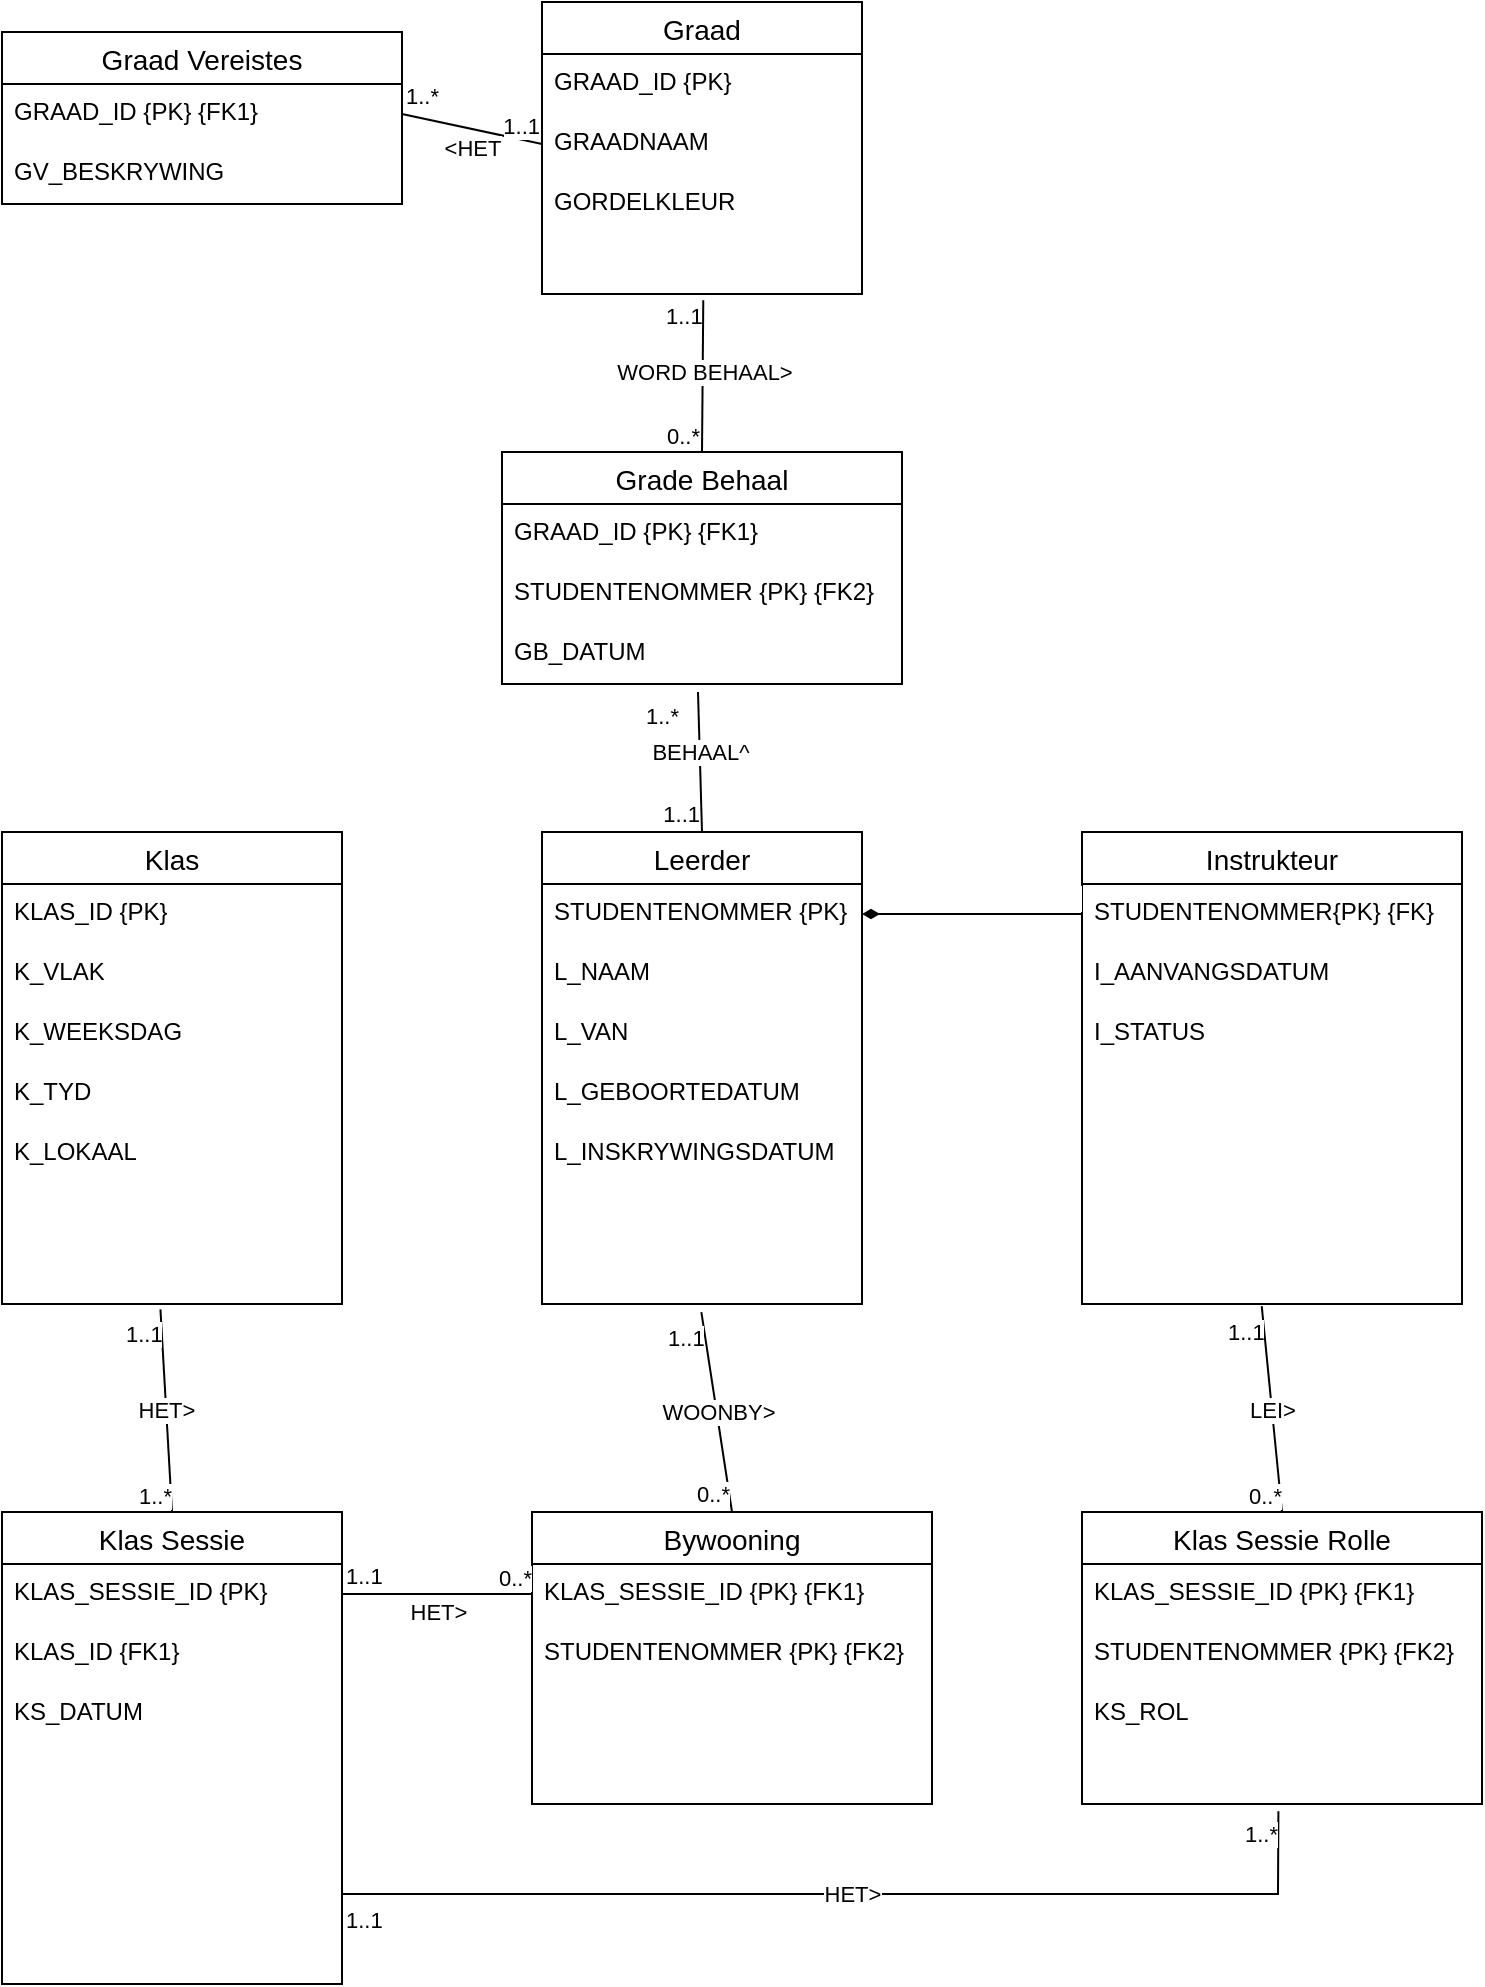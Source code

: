 <mxfile version="26.1.0">
  <diagram id="eTHhw_rwXi1ruqOBp0fA" name="Page-1">
    <mxGraphModel dx="1213" dy="728" grid="1" gridSize="10" guides="1" tooltips="1" connect="1" arrows="1" fold="1" page="1" pageScale="1" pageWidth="827" pageHeight="1169" math="0" shadow="0">
      <root>
        <mxCell id="0" />
        <mxCell id="1" parent="0" />
        <mxCell id="BNNWlEJzyZKbWkGsAZWz-5" value="Klas" style="swimlane;fontStyle=0;childLayout=stackLayout;horizontal=1;startSize=26;horizontalStack=0;resizeParent=1;resizeParentMax=0;resizeLast=0;collapsible=1;marginBottom=0;align=center;fontSize=14;" parent="1" vertex="1">
          <mxGeometry x="10" y="520" width="170" height="236" as="geometry" />
        </mxCell>
        <mxCell id="BNNWlEJzyZKbWkGsAZWz-6" value="KLAS_ID {PK}" style="text;strokeColor=none;fillColor=none;spacingLeft=4;spacingRight=4;overflow=hidden;rotatable=0;points=[[0,0.5],[1,0.5]];portConstraint=eastwest;fontSize=12;whiteSpace=wrap;html=1;" parent="BNNWlEJzyZKbWkGsAZWz-5" vertex="1">
          <mxGeometry y="26" width="170" height="30" as="geometry" />
        </mxCell>
        <mxCell id="BNNWlEJzyZKbWkGsAZWz-7" value="K_VLAK" style="text;strokeColor=none;fillColor=none;spacingLeft=4;spacingRight=4;overflow=hidden;rotatable=0;points=[[0,0.5],[1,0.5]];portConstraint=eastwest;fontSize=12;whiteSpace=wrap;html=1;" parent="BNNWlEJzyZKbWkGsAZWz-5" vertex="1">
          <mxGeometry y="56" width="170" height="30" as="geometry" />
        </mxCell>
        <mxCell id="BNNWlEJzyZKbWkGsAZWz-8" value="K_WEEKSDAG" style="text;strokeColor=none;fillColor=none;spacingLeft=4;spacingRight=4;overflow=hidden;rotatable=0;points=[[0,0.5],[1,0.5]];portConstraint=eastwest;fontSize=12;whiteSpace=wrap;html=1;" parent="BNNWlEJzyZKbWkGsAZWz-5" vertex="1">
          <mxGeometry y="86" width="170" height="30" as="geometry" />
        </mxCell>
        <mxCell id="BNNWlEJzyZKbWkGsAZWz-9" value="K_TYD" style="text;strokeColor=none;fillColor=none;spacingLeft=4;spacingRight=4;overflow=hidden;rotatable=0;points=[[0,0.5],[1,0.5]];portConstraint=eastwest;fontSize=12;whiteSpace=wrap;html=1;" parent="BNNWlEJzyZKbWkGsAZWz-5" vertex="1">
          <mxGeometry y="116" width="170" height="30" as="geometry" />
        </mxCell>
        <mxCell id="BNNWlEJzyZKbWkGsAZWz-10" value="K_LOKAAL" style="text;strokeColor=none;fillColor=none;spacingLeft=4;spacingRight=4;overflow=hidden;rotatable=0;points=[[0,0.5],[1,0.5]];portConstraint=eastwest;fontSize=12;whiteSpace=wrap;html=1;" parent="BNNWlEJzyZKbWkGsAZWz-5" vertex="1">
          <mxGeometry y="146" width="170" height="30" as="geometry" />
        </mxCell>
        <mxCell id="BNNWlEJzyZKbWkGsAZWz-11" value="&amp;nbsp;" style="text;strokeColor=none;fillColor=none;spacingLeft=4;spacingRight=4;overflow=hidden;rotatable=0;points=[[0,0.5],[1,0.5]];portConstraint=eastwest;fontSize=12;whiteSpace=wrap;html=1;" parent="BNNWlEJzyZKbWkGsAZWz-5" vertex="1">
          <mxGeometry y="176" width="170" height="30" as="geometry" />
        </mxCell>
        <mxCell id="BNNWlEJzyZKbWkGsAZWz-12" style="text;strokeColor=none;fillColor=none;spacingLeft=4;spacingRight=4;overflow=hidden;rotatable=0;points=[[0,0.5],[1,0.5]];portConstraint=eastwest;fontSize=12;whiteSpace=wrap;html=1;" parent="BNNWlEJzyZKbWkGsAZWz-5" vertex="1">
          <mxGeometry y="206" width="170" height="30" as="geometry" />
        </mxCell>
        <mxCell id="BNNWlEJzyZKbWkGsAZWz-14" value="Instrukteur" style="swimlane;fontStyle=0;childLayout=stackLayout;horizontal=1;startSize=26;horizontalStack=0;resizeParent=1;resizeParentMax=0;resizeLast=0;collapsible=1;marginBottom=0;align=center;fontSize=14;" parent="1" vertex="1">
          <mxGeometry x="550" y="520" width="190" height="236" as="geometry" />
        </mxCell>
        <mxCell id="BNNWlEJzyZKbWkGsAZWz-15" value="STUDENTENOMMER{PK} {FK}" style="text;strokeColor=none;fillColor=none;spacingLeft=4;spacingRight=4;overflow=hidden;rotatable=0;points=[[0,0.5],[1,0.5]];portConstraint=eastwest;fontSize=12;whiteSpace=wrap;html=1;" parent="BNNWlEJzyZKbWkGsAZWz-14" vertex="1">
          <mxGeometry y="26" width="190" height="30" as="geometry" />
        </mxCell>
        <mxCell id="BNNWlEJzyZKbWkGsAZWz-16" value="I_AANVANGSDATUM" style="text;strokeColor=none;fillColor=none;spacingLeft=4;spacingRight=4;overflow=hidden;rotatable=0;points=[[0,0.5],[1,0.5]];portConstraint=eastwest;fontSize=12;whiteSpace=wrap;html=1;" parent="BNNWlEJzyZKbWkGsAZWz-14" vertex="1">
          <mxGeometry y="56" width="190" height="30" as="geometry" />
        </mxCell>
        <mxCell id="BNNWlEJzyZKbWkGsAZWz-17" value="I_STATUS" style="text;strokeColor=none;fillColor=none;spacingLeft=4;spacingRight=4;overflow=hidden;rotatable=0;points=[[0,0.5],[1,0.5]];portConstraint=eastwest;fontSize=12;whiteSpace=wrap;html=1;" parent="BNNWlEJzyZKbWkGsAZWz-14" vertex="1">
          <mxGeometry y="86" width="190" height="30" as="geometry" />
        </mxCell>
        <mxCell id="BNNWlEJzyZKbWkGsAZWz-18" value="&amp;nbsp;" style="text;strokeColor=none;fillColor=none;spacingLeft=4;spacingRight=4;overflow=hidden;rotatable=0;points=[[0,0.5],[1,0.5]];portConstraint=eastwest;fontSize=12;whiteSpace=wrap;html=1;" parent="BNNWlEJzyZKbWkGsAZWz-14" vertex="1">
          <mxGeometry y="116" width="190" height="30" as="geometry" />
        </mxCell>
        <mxCell id="BNNWlEJzyZKbWkGsAZWz-19" value="&amp;nbsp;" style="text;strokeColor=none;fillColor=none;spacingLeft=4;spacingRight=4;overflow=hidden;rotatable=0;points=[[0,0.5],[1,0.5]];portConstraint=eastwest;fontSize=12;whiteSpace=wrap;html=1;" parent="BNNWlEJzyZKbWkGsAZWz-14" vertex="1">
          <mxGeometry y="146" width="190" height="30" as="geometry" />
        </mxCell>
        <mxCell id="BNNWlEJzyZKbWkGsAZWz-20" value="&amp;nbsp;" style="text;strokeColor=none;fillColor=none;spacingLeft=4;spacingRight=4;overflow=hidden;rotatable=0;points=[[0,0.5],[1,0.5]];portConstraint=eastwest;fontSize=12;whiteSpace=wrap;html=1;" parent="BNNWlEJzyZKbWkGsAZWz-14" vertex="1">
          <mxGeometry y="176" width="190" height="30" as="geometry" />
        </mxCell>
        <mxCell id="BNNWlEJzyZKbWkGsAZWz-21" style="text;strokeColor=none;fillColor=none;spacingLeft=4;spacingRight=4;overflow=hidden;rotatable=0;points=[[0,0.5],[1,0.5]];portConstraint=eastwest;fontSize=12;whiteSpace=wrap;html=1;" parent="BNNWlEJzyZKbWkGsAZWz-14" vertex="1">
          <mxGeometry y="206" width="190" height="30" as="geometry" />
        </mxCell>
        <mxCell id="BNNWlEJzyZKbWkGsAZWz-22" value="Leerder" style="swimlane;fontStyle=0;childLayout=stackLayout;horizontal=1;startSize=26;horizontalStack=0;resizeParent=1;resizeParentMax=0;resizeLast=0;collapsible=1;marginBottom=0;align=center;fontSize=14;" parent="1" vertex="1">
          <mxGeometry x="280" y="520" width="160" height="236" as="geometry" />
        </mxCell>
        <mxCell id="BNNWlEJzyZKbWkGsAZWz-23" value="STUDENTENOMMER {PK}" style="text;strokeColor=none;fillColor=none;spacingLeft=4;spacingRight=4;overflow=hidden;rotatable=0;points=[[0,0.5],[1,0.5]];portConstraint=eastwest;fontSize=12;whiteSpace=wrap;html=1;" parent="BNNWlEJzyZKbWkGsAZWz-22" vertex="1">
          <mxGeometry y="26" width="160" height="30" as="geometry" />
        </mxCell>
        <mxCell id="BNNWlEJzyZKbWkGsAZWz-24" value="L_NAAM" style="text;strokeColor=none;fillColor=none;spacingLeft=4;spacingRight=4;overflow=hidden;rotatable=0;points=[[0,0.5],[1,0.5]];portConstraint=eastwest;fontSize=12;whiteSpace=wrap;html=1;" parent="BNNWlEJzyZKbWkGsAZWz-22" vertex="1">
          <mxGeometry y="56" width="160" height="30" as="geometry" />
        </mxCell>
        <mxCell id="BNNWlEJzyZKbWkGsAZWz-25" value="L_VAN" style="text;strokeColor=none;fillColor=none;spacingLeft=4;spacingRight=4;overflow=hidden;rotatable=0;points=[[0,0.5],[1,0.5]];portConstraint=eastwest;fontSize=12;whiteSpace=wrap;html=1;" parent="BNNWlEJzyZKbWkGsAZWz-22" vertex="1">
          <mxGeometry y="86" width="160" height="30" as="geometry" />
        </mxCell>
        <mxCell id="BNNWlEJzyZKbWkGsAZWz-26" value="L_GEBOORTEDATUM" style="text;strokeColor=none;fillColor=none;spacingLeft=4;spacingRight=4;overflow=hidden;rotatable=0;points=[[0,0.5],[1,0.5]];portConstraint=eastwest;fontSize=12;whiteSpace=wrap;html=1;" parent="BNNWlEJzyZKbWkGsAZWz-22" vertex="1">
          <mxGeometry y="116" width="160" height="30" as="geometry" />
        </mxCell>
        <mxCell id="BNNWlEJzyZKbWkGsAZWz-27" value="L_INSKRYWINGSDATUM" style="text;strokeColor=none;fillColor=none;spacingLeft=4;spacingRight=4;overflow=hidden;rotatable=0;points=[[0,0.5],[1,0.5]];portConstraint=eastwest;fontSize=12;whiteSpace=wrap;html=1;" parent="BNNWlEJzyZKbWkGsAZWz-22" vertex="1">
          <mxGeometry y="146" width="160" height="30" as="geometry" />
        </mxCell>
        <mxCell id="BNNWlEJzyZKbWkGsAZWz-28" value="&amp;nbsp;" style="text;strokeColor=none;fillColor=none;spacingLeft=4;spacingRight=4;overflow=hidden;rotatable=0;points=[[0,0.5],[1,0.5]];portConstraint=eastwest;fontSize=12;whiteSpace=wrap;html=1;" parent="BNNWlEJzyZKbWkGsAZWz-22" vertex="1">
          <mxGeometry y="176" width="160" height="30" as="geometry" />
        </mxCell>
        <mxCell id="BNNWlEJzyZKbWkGsAZWz-29" style="text;strokeColor=none;fillColor=none;spacingLeft=4;spacingRight=4;overflow=hidden;rotatable=0;points=[[0,0.5],[1,0.5]];portConstraint=eastwest;fontSize=12;whiteSpace=wrap;html=1;" parent="BNNWlEJzyZKbWkGsAZWz-22" vertex="1">
          <mxGeometry y="206" width="160" height="30" as="geometry" />
        </mxCell>
        <mxCell id="BNNWlEJzyZKbWkGsAZWz-31" value="" style="endArrow=none;html=1;rounded=0;startFill=0;exitX=0.466;exitY=1.089;exitDx=0;exitDy=0;exitPerimeter=0;entryX=0.5;entryY=0;entryDx=0;entryDy=0;" parent="1" source="BNNWlEJzyZKbWkGsAZWz-12" target="BNNWlEJzyZKbWkGsAZWz-39" edge="1">
          <mxGeometry relative="1" as="geometry">
            <mxPoint x="240" y="810" as="sourcePoint" />
            <mxPoint x="400" y="810" as="targetPoint" />
          </mxGeometry>
        </mxCell>
        <mxCell id="BNNWlEJzyZKbWkGsAZWz-32" value="HET&amp;gt;" style="edgeLabel;resizable=0;html=1;;align=center;verticalAlign=middle;" parent="BNNWlEJzyZKbWkGsAZWz-31" connectable="0" vertex="1">
          <mxGeometry relative="1" as="geometry" />
        </mxCell>
        <mxCell id="BNNWlEJzyZKbWkGsAZWz-33" value="1..1" style="edgeLabel;resizable=0;html=1;;align=left;verticalAlign=bottom;" parent="BNNWlEJzyZKbWkGsAZWz-31" connectable="0" vertex="1">
          <mxGeometry x="-1" relative="1" as="geometry">
            <mxPoint x="-19" y="21" as="offset" />
          </mxGeometry>
        </mxCell>
        <mxCell id="BNNWlEJzyZKbWkGsAZWz-34" value="1..*" style="edgeLabel;resizable=0;html=1;;align=right;verticalAlign=bottom;" parent="BNNWlEJzyZKbWkGsAZWz-31" connectable="0" vertex="1">
          <mxGeometry x="1" relative="1" as="geometry" />
        </mxCell>
        <mxCell id="BNNWlEJzyZKbWkGsAZWz-35" value="" style="endArrow=none;html=1;rounded=0;startFill=1;exitX=1;exitY=0.5;exitDx=0;exitDy=0;entryX=0;entryY=0.5;entryDx=0;entryDy=0;startArrow=diamondThin;" parent="1" source="BNNWlEJzyZKbWkGsAZWz-23" target="BNNWlEJzyZKbWkGsAZWz-15" edge="1">
          <mxGeometry relative="1" as="geometry">
            <mxPoint x="250" y="820" as="sourcePoint" />
            <mxPoint x="410" y="820" as="targetPoint" />
          </mxGeometry>
        </mxCell>
        <mxCell id="BNNWlEJzyZKbWkGsAZWz-38" value="&amp;nbsp;" style="edgeLabel;resizable=0;html=1;;align=right;verticalAlign=bottom;" parent="BNNWlEJzyZKbWkGsAZWz-35" connectable="0" vertex="1">
          <mxGeometry x="1" relative="1" as="geometry" />
        </mxCell>
        <mxCell id="BNNWlEJzyZKbWkGsAZWz-39" value="Klas Sessie" style="swimlane;fontStyle=0;childLayout=stackLayout;horizontal=1;startSize=26;horizontalStack=0;resizeParent=1;resizeParentMax=0;resizeLast=0;collapsible=1;marginBottom=0;align=center;fontSize=14;" parent="1" vertex="1">
          <mxGeometry x="10" y="860" width="170" height="236" as="geometry" />
        </mxCell>
        <mxCell id="BNNWlEJzyZKbWkGsAZWz-40" value="KLAS_SESSIE_ID {PK}&amp;nbsp;" style="text;strokeColor=none;fillColor=none;spacingLeft=4;spacingRight=4;overflow=hidden;rotatable=0;points=[[0,0.5],[1,0.5]];portConstraint=eastwest;fontSize=12;whiteSpace=wrap;html=1;" parent="BNNWlEJzyZKbWkGsAZWz-39" vertex="1">
          <mxGeometry y="26" width="170" height="30" as="geometry" />
        </mxCell>
        <mxCell id="BNNWlEJzyZKbWkGsAZWz-42" value="KLAS_ID {FK1}" style="text;strokeColor=none;fillColor=none;spacingLeft=4;spacingRight=4;overflow=hidden;rotatable=0;points=[[0,0.5],[1,0.5]];portConstraint=eastwest;fontSize=12;whiteSpace=wrap;html=1;" parent="BNNWlEJzyZKbWkGsAZWz-39" vertex="1">
          <mxGeometry y="56" width="170" height="30" as="geometry" />
        </mxCell>
        <mxCell id="BNNWlEJzyZKbWkGsAZWz-41" value="KS_DATUM" style="text;strokeColor=none;fillColor=none;spacingLeft=4;spacingRight=4;overflow=hidden;rotatable=0;points=[[0,0.5],[1,0.5]];portConstraint=eastwest;fontSize=12;whiteSpace=wrap;html=1;" parent="BNNWlEJzyZKbWkGsAZWz-39" vertex="1">
          <mxGeometry y="86" width="170" height="30" as="geometry" />
        </mxCell>
        <mxCell id="BNNWlEJzyZKbWkGsAZWz-43" value="&amp;nbsp;" style="text;strokeColor=none;fillColor=none;spacingLeft=4;spacingRight=4;overflow=hidden;rotatable=0;points=[[0,0.5],[1,0.5]];portConstraint=eastwest;fontSize=12;whiteSpace=wrap;html=1;" parent="BNNWlEJzyZKbWkGsAZWz-39" vertex="1">
          <mxGeometry y="116" width="170" height="30" as="geometry" />
        </mxCell>
        <mxCell id="BNNWlEJzyZKbWkGsAZWz-44" value="&amp;nbsp;" style="text;strokeColor=none;fillColor=none;spacingLeft=4;spacingRight=4;overflow=hidden;rotatable=0;points=[[0,0.5],[1,0.5]];portConstraint=eastwest;fontSize=12;whiteSpace=wrap;html=1;" parent="BNNWlEJzyZKbWkGsAZWz-39" vertex="1">
          <mxGeometry y="146" width="170" height="30" as="geometry" />
        </mxCell>
        <mxCell id="BNNWlEJzyZKbWkGsAZWz-45" value="&amp;nbsp;" style="text;strokeColor=none;fillColor=none;spacingLeft=4;spacingRight=4;overflow=hidden;rotatable=0;points=[[0,0.5],[1,0.5]];portConstraint=eastwest;fontSize=12;whiteSpace=wrap;html=1;" parent="BNNWlEJzyZKbWkGsAZWz-39" vertex="1">
          <mxGeometry y="176" width="170" height="30" as="geometry" />
        </mxCell>
        <mxCell id="BNNWlEJzyZKbWkGsAZWz-46" style="text;strokeColor=none;fillColor=none;spacingLeft=4;spacingRight=4;overflow=hidden;rotatable=0;points=[[0,0.5],[1,0.5]];portConstraint=eastwest;fontSize=12;whiteSpace=wrap;html=1;" parent="BNNWlEJzyZKbWkGsAZWz-39" vertex="1">
          <mxGeometry y="206" width="170" height="30" as="geometry" />
        </mxCell>
        <mxCell id="BNNWlEJzyZKbWkGsAZWz-47" value="Bywooning" style="swimlane;fontStyle=0;childLayout=stackLayout;horizontal=1;startSize=26;horizontalStack=0;resizeParent=1;resizeParentMax=0;resizeLast=0;collapsible=1;marginBottom=0;align=center;fontSize=14;" parent="1" vertex="1">
          <mxGeometry x="275" y="860" width="200" height="146" as="geometry" />
        </mxCell>
        <mxCell id="BNNWlEJzyZKbWkGsAZWz-48" value="KLAS_SESSIE_ID {PK} {FK1}" style="text;strokeColor=none;fillColor=none;spacingLeft=4;spacingRight=4;overflow=hidden;rotatable=0;points=[[0,0.5],[1,0.5]];portConstraint=eastwest;fontSize=12;whiteSpace=wrap;html=1;" parent="BNNWlEJzyZKbWkGsAZWz-47" vertex="1">
          <mxGeometry y="26" width="200" height="30" as="geometry" />
        </mxCell>
        <mxCell id="BNNWlEJzyZKbWkGsAZWz-49" value="STUDENTENOMMER {PK} {FK2}" style="text;strokeColor=none;fillColor=none;spacingLeft=4;spacingRight=4;overflow=hidden;rotatable=0;points=[[0,0.5],[1,0.5]];portConstraint=eastwest;fontSize=12;whiteSpace=wrap;html=1;" parent="BNNWlEJzyZKbWkGsAZWz-47" vertex="1">
          <mxGeometry y="56" width="200" height="30" as="geometry" />
        </mxCell>
        <mxCell id="BNNWlEJzyZKbWkGsAZWz-50" value="&amp;nbsp;" style="text;strokeColor=none;fillColor=none;spacingLeft=4;spacingRight=4;overflow=hidden;rotatable=0;points=[[0,0.5],[1,0.5]];portConstraint=eastwest;fontSize=12;whiteSpace=wrap;html=1;" parent="BNNWlEJzyZKbWkGsAZWz-47" vertex="1">
          <mxGeometry y="86" width="200" height="30" as="geometry" />
        </mxCell>
        <mxCell id="BNNWlEJzyZKbWkGsAZWz-51" value="&amp;nbsp;" style="text;strokeColor=none;fillColor=none;spacingLeft=4;spacingRight=4;overflow=hidden;rotatable=0;points=[[0,0.5],[1,0.5]];portConstraint=eastwest;fontSize=12;whiteSpace=wrap;html=1;" parent="BNNWlEJzyZKbWkGsAZWz-47" vertex="1">
          <mxGeometry y="116" width="200" height="30" as="geometry" />
        </mxCell>
        <mxCell id="BNNWlEJzyZKbWkGsAZWz-55" value="" style="endArrow=none;html=1;rounded=0;startFill=0;exitX=0.498;exitY=1.136;exitDx=0;exitDy=0;exitPerimeter=0;entryX=0.5;entryY=0;entryDx=0;entryDy=0;" parent="1" source="BNNWlEJzyZKbWkGsAZWz-29" target="BNNWlEJzyZKbWkGsAZWz-47" edge="1">
          <mxGeometry relative="1" as="geometry">
            <mxPoint x="99" y="769" as="sourcePoint" />
            <mxPoint x="105" y="870" as="targetPoint" />
          </mxGeometry>
        </mxCell>
        <mxCell id="BNNWlEJzyZKbWkGsAZWz-56" value="WOONBY&amp;gt;" style="edgeLabel;resizable=0;html=1;;align=center;verticalAlign=middle;" parent="BNNWlEJzyZKbWkGsAZWz-55" connectable="0" vertex="1">
          <mxGeometry relative="1" as="geometry" />
        </mxCell>
        <mxCell id="BNNWlEJzyZKbWkGsAZWz-57" value="1..1" style="edgeLabel;resizable=0;html=1;;align=left;verticalAlign=bottom;" parent="BNNWlEJzyZKbWkGsAZWz-55" connectable="0" vertex="1">
          <mxGeometry x="-1" relative="1" as="geometry">
            <mxPoint x="-19" y="21" as="offset" />
          </mxGeometry>
        </mxCell>
        <mxCell id="BNNWlEJzyZKbWkGsAZWz-58" value="0..*" style="edgeLabel;resizable=0;html=1;;align=right;verticalAlign=bottom;" parent="BNNWlEJzyZKbWkGsAZWz-55" connectable="0" vertex="1">
          <mxGeometry x="1" relative="1" as="geometry" />
        </mxCell>
        <mxCell id="BNNWlEJzyZKbWkGsAZWz-59" value="" style="endArrow=none;html=1;rounded=0;startFill=0;exitX=1;exitY=0.5;exitDx=0;exitDy=0;entryX=0;entryY=0.5;entryDx=0;entryDy=0;" parent="1" source="BNNWlEJzyZKbWkGsAZWz-40" target="BNNWlEJzyZKbWkGsAZWz-48" edge="1">
          <mxGeometry relative="1" as="geometry">
            <mxPoint x="109" y="779" as="sourcePoint" />
            <mxPoint x="115" y="880" as="targetPoint" />
          </mxGeometry>
        </mxCell>
        <mxCell id="BNNWlEJzyZKbWkGsAZWz-60" value="HET&amp;gt;" style="edgeLabel;resizable=0;html=1;;align=center;verticalAlign=middle;" parent="BNNWlEJzyZKbWkGsAZWz-59" connectable="0" vertex="1">
          <mxGeometry relative="1" as="geometry">
            <mxPoint y="9" as="offset" />
          </mxGeometry>
        </mxCell>
        <mxCell id="BNNWlEJzyZKbWkGsAZWz-61" value="1..1" style="edgeLabel;resizable=0;html=1;;align=left;verticalAlign=bottom;" parent="BNNWlEJzyZKbWkGsAZWz-59" connectable="0" vertex="1">
          <mxGeometry x="-1" relative="1" as="geometry">
            <mxPoint y="-1" as="offset" />
          </mxGeometry>
        </mxCell>
        <mxCell id="BNNWlEJzyZKbWkGsAZWz-62" value="0..*" style="edgeLabel;resizable=0;html=1;;align=right;verticalAlign=bottom;" parent="BNNWlEJzyZKbWkGsAZWz-59" connectable="0" vertex="1">
          <mxGeometry x="1" relative="1" as="geometry" />
        </mxCell>
        <mxCell id="BNNWlEJzyZKbWkGsAZWz-63" value="Klas Sessie Rolle" style="swimlane;fontStyle=0;childLayout=stackLayout;horizontal=1;startSize=26;horizontalStack=0;resizeParent=1;resizeParentMax=0;resizeLast=0;collapsible=1;marginBottom=0;align=center;fontSize=14;" parent="1" vertex="1">
          <mxGeometry x="550" y="860" width="200" height="146" as="geometry" />
        </mxCell>
        <mxCell id="BNNWlEJzyZKbWkGsAZWz-64" value="KLAS_SESSIE_ID {PK} {FK1}" style="text;strokeColor=none;fillColor=none;spacingLeft=4;spacingRight=4;overflow=hidden;rotatable=0;points=[[0,0.5],[1,0.5]];portConstraint=eastwest;fontSize=12;whiteSpace=wrap;html=1;" parent="BNNWlEJzyZKbWkGsAZWz-63" vertex="1">
          <mxGeometry y="26" width="200" height="30" as="geometry" />
        </mxCell>
        <mxCell id="BNNWlEJzyZKbWkGsAZWz-65" value="STUDENTENOMMER {PK} {FK2}" style="text;strokeColor=none;fillColor=none;spacingLeft=4;spacingRight=4;overflow=hidden;rotatable=0;points=[[0,0.5],[1,0.5]];portConstraint=eastwest;fontSize=12;whiteSpace=wrap;html=1;" parent="BNNWlEJzyZKbWkGsAZWz-63" vertex="1">
          <mxGeometry y="56" width="200" height="30" as="geometry" />
        </mxCell>
        <mxCell id="BNNWlEJzyZKbWkGsAZWz-66" value="KS_ROL" style="text;strokeColor=none;fillColor=none;spacingLeft=4;spacingRight=4;overflow=hidden;rotatable=0;points=[[0,0.5],[1,0.5]];portConstraint=eastwest;fontSize=12;whiteSpace=wrap;html=1;" parent="BNNWlEJzyZKbWkGsAZWz-63" vertex="1">
          <mxGeometry y="86" width="200" height="30" as="geometry" />
        </mxCell>
        <mxCell id="BNNWlEJzyZKbWkGsAZWz-67" value="&amp;nbsp;" style="text;strokeColor=none;fillColor=none;spacingLeft=4;spacingRight=4;overflow=hidden;rotatable=0;points=[[0,0.5],[1,0.5]];portConstraint=eastwest;fontSize=12;whiteSpace=wrap;html=1;" parent="BNNWlEJzyZKbWkGsAZWz-63" vertex="1">
          <mxGeometry y="116" width="200" height="30" as="geometry" />
        </mxCell>
        <mxCell id="BNNWlEJzyZKbWkGsAZWz-68" value="" style="endArrow=none;html=1;rounded=0;startFill=0;exitX=0.473;exitY=1.037;exitDx=0;exitDy=0;exitPerimeter=0;entryX=0.5;entryY=0;entryDx=0;entryDy=0;" parent="1" source="BNNWlEJzyZKbWkGsAZWz-21" target="BNNWlEJzyZKbWkGsAZWz-63" edge="1">
          <mxGeometry relative="1" as="geometry">
            <mxPoint x="370" y="770" as="sourcePoint" />
            <mxPoint x="385" y="870" as="targetPoint" />
          </mxGeometry>
        </mxCell>
        <mxCell id="BNNWlEJzyZKbWkGsAZWz-69" value="LEI&amp;gt;" style="edgeLabel;resizable=0;html=1;;align=center;verticalAlign=middle;" parent="BNNWlEJzyZKbWkGsAZWz-68" connectable="0" vertex="1">
          <mxGeometry relative="1" as="geometry" />
        </mxCell>
        <mxCell id="BNNWlEJzyZKbWkGsAZWz-70" value="1..1" style="edgeLabel;resizable=0;html=1;;align=left;verticalAlign=bottom;" parent="BNNWlEJzyZKbWkGsAZWz-68" connectable="0" vertex="1">
          <mxGeometry x="-1" relative="1" as="geometry">
            <mxPoint x="-19" y="21" as="offset" />
          </mxGeometry>
        </mxCell>
        <mxCell id="BNNWlEJzyZKbWkGsAZWz-71" value="0..*" style="edgeLabel;resizable=0;html=1;;align=right;verticalAlign=bottom;" parent="BNNWlEJzyZKbWkGsAZWz-68" connectable="0" vertex="1">
          <mxGeometry x="1" relative="1" as="geometry" />
        </mxCell>
        <mxCell id="BNNWlEJzyZKbWkGsAZWz-72" value="" style="endArrow=none;html=1;rounded=0;startFill=0;exitX=1;exitY=0.5;exitDx=0;exitDy=0;entryX=0.491;entryY=1.119;entryDx=0;entryDy=0;entryPerimeter=0;" parent="1" source="BNNWlEJzyZKbWkGsAZWz-45" target="BNNWlEJzyZKbWkGsAZWz-67" edge="1">
          <mxGeometry relative="1" as="geometry">
            <mxPoint x="380" y="780" as="sourcePoint" />
            <mxPoint x="395" y="880" as="targetPoint" />
            <Array as="points">
              <mxPoint x="648" y="1051" />
            </Array>
          </mxGeometry>
        </mxCell>
        <mxCell id="BNNWlEJzyZKbWkGsAZWz-73" value="HET&amp;gt;" style="edgeLabel;resizable=0;html=1;;align=center;verticalAlign=middle;" parent="BNNWlEJzyZKbWkGsAZWz-72" connectable="0" vertex="1">
          <mxGeometry relative="1" as="geometry" />
        </mxCell>
        <mxCell id="BNNWlEJzyZKbWkGsAZWz-74" value="1..1" style="edgeLabel;resizable=0;html=1;;align=left;verticalAlign=bottom;" parent="BNNWlEJzyZKbWkGsAZWz-72" connectable="0" vertex="1">
          <mxGeometry x="-1" relative="1" as="geometry">
            <mxPoint y="21" as="offset" />
          </mxGeometry>
        </mxCell>
        <mxCell id="BNNWlEJzyZKbWkGsAZWz-75" value="1..*" style="edgeLabel;resizable=0;html=1;;align=right;verticalAlign=bottom;" parent="BNNWlEJzyZKbWkGsAZWz-72" connectable="0" vertex="1">
          <mxGeometry x="1" relative="1" as="geometry">
            <mxPoint y="20" as="offset" />
          </mxGeometry>
        </mxCell>
        <mxCell id="BNNWlEJzyZKbWkGsAZWz-78" value="Graad" style="swimlane;fontStyle=0;childLayout=stackLayout;horizontal=1;startSize=26;horizontalStack=0;resizeParent=1;resizeParentMax=0;resizeLast=0;collapsible=1;marginBottom=0;align=center;fontSize=14;" parent="1" vertex="1">
          <mxGeometry x="280" y="105" width="160" height="146" as="geometry" />
        </mxCell>
        <mxCell id="BNNWlEJzyZKbWkGsAZWz-79" value="GRAAD_ID {PK}" style="text;strokeColor=none;fillColor=none;spacingLeft=4;spacingRight=4;overflow=hidden;rotatable=0;points=[[0,0.5],[1,0.5]];portConstraint=eastwest;fontSize=12;whiteSpace=wrap;html=1;" parent="BNNWlEJzyZKbWkGsAZWz-78" vertex="1">
          <mxGeometry y="26" width="160" height="30" as="geometry" />
        </mxCell>
        <mxCell id="BNNWlEJzyZKbWkGsAZWz-80" value="GRAADNAAM" style="text;strokeColor=none;fillColor=none;spacingLeft=4;spacingRight=4;overflow=hidden;rotatable=0;points=[[0,0.5],[1,0.5]];portConstraint=eastwest;fontSize=12;whiteSpace=wrap;html=1;" parent="BNNWlEJzyZKbWkGsAZWz-78" vertex="1">
          <mxGeometry y="56" width="160" height="30" as="geometry" />
        </mxCell>
        <mxCell id="BNNWlEJzyZKbWkGsAZWz-81" value="GORDELKLEUR" style="text;strokeColor=none;fillColor=none;spacingLeft=4;spacingRight=4;overflow=hidden;rotatable=0;points=[[0,0.5],[1,0.5]];portConstraint=eastwest;fontSize=12;whiteSpace=wrap;html=1;" parent="BNNWlEJzyZKbWkGsAZWz-78" vertex="1">
          <mxGeometry y="86" width="160" height="30" as="geometry" />
        </mxCell>
        <mxCell id="BNNWlEJzyZKbWkGsAZWz-84" value="&amp;nbsp;" style="text;strokeColor=none;fillColor=none;spacingLeft=4;spacingRight=4;overflow=hidden;rotatable=0;points=[[0,0.5],[1,0.5]];portConstraint=eastwest;fontSize=12;whiteSpace=wrap;html=1;" parent="BNNWlEJzyZKbWkGsAZWz-78" vertex="1">
          <mxGeometry y="116" width="160" height="30" as="geometry" />
        </mxCell>
        <mxCell id="BNNWlEJzyZKbWkGsAZWz-86" value="Graad Vereistes" style="swimlane;fontStyle=0;childLayout=stackLayout;horizontal=1;startSize=26;horizontalStack=0;resizeParent=1;resizeParentMax=0;resizeLast=0;collapsible=1;marginBottom=0;align=center;fontSize=14;" parent="1" vertex="1">
          <mxGeometry x="10" y="120" width="200" height="86" as="geometry" />
        </mxCell>
        <mxCell id="BNNWlEJzyZKbWkGsAZWz-87" value="GRAAD_ID {PK} {FK1}" style="text;strokeColor=none;fillColor=none;spacingLeft=4;spacingRight=4;overflow=hidden;rotatable=0;points=[[0,0.5],[1,0.5]];portConstraint=eastwest;fontSize=12;whiteSpace=wrap;html=1;" parent="BNNWlEJzyZKbWkGsAZWz-86" vertex="1">
          <mxGeometry y="26" width="200" height="30" as="geometry" />
        </mxCell>
        <mxCell id="BNNWlEJzyZKbWkGsAZWz-88" value="GV_BESKRYWING" style="text;strokeColor=none;fillColor=none;spacingLeft=4;spacingRight=4;overflow=hidden;rotatable=0;points=[[0,0.5],[1,0.5]];portConstraint=eastwest;fontSize=12;whiteSpace=wrap;html=1;" parent="BNNWlEJzyZKbWkGsAZWz-86" vertex="1">
          <mxGeometry y="56" width="200" height="30" as="geometry" />
        </mxCell>
        <mxCell id="BNNWlEJzyZKbWkGsAZWz-91" value="Grade Behaal" style="swimlane;fontStyle=0;childLayout=stackLayout;horizontal=1;startSize=26;horizontalStack=0;resizeParent=1;resizeParentMax=0;resizeLast=0;collapsible=1;marginBottom=0;align=center;fontSize=14;" parent="1" vertex="1">
          <mxGeometry x="260" y="330" width="200" height="116" as="geometry" />
        </mxCell>
        <mxCell id="BNNWlEJzyZKbWkGsAZWz-92" value="GRAAD_ID {PK} {FK1}" style="text;strokeColor=none;fillColor=none;spacingLeft=4;spacingRight=4;overflow=hidden;rotatable=0;points=[[0,0.5],[1,0.5]];portConstraint=eastwest;fontSize=12;whiteSpace=wrap;html=1;" parent="BNNWlEJzyZKbWkGsAZWz-91" vertex="1">
          <mxGeometry y="26" width="200" height="30" as="geometry" />
        </mxCell>
        <mxCell id="BNNWlEJzyZKbWkGsAZWz-93" value="STUDENTENOMMER {PK} {FK2}" style="text;strokeColor=none;fillColor=none;spacingLeft=4;spacingRight=4;overflow=hidden;rotatable=0;points=[[0,0.5],[1,0.5]];portConstraint=eastwest;fontSize=12;whiteSpace=wrap;html=1;" parent="BNNWlEJzyZKbWkGsAZWz-91" vertex="1">
          <mxGeometry y="56" width="200" height="30" as="geometry" />
        </mxCell>
        <mxCell id="BNNWlEJzyZKbWkGsAZWz-94" value="GB_DATUM" style="text;strokeColor=none;fillColor=none;spacingLeft=4;spacingRight=4;overflow=hidden;rotatable=0;points=[[0,0.5],[1,0.5]];portConstraint=eastwest;fontSize=12;whiteSpace=wrap;html=1;" parent="BNNWlEJzyZKbWkGsAZWz-91" vertex="1">
          <mxGeometry y="86" width="200" height="30" as="geometry" />
        </mxCell>
        <mxCell id="BNNWlEJzyZKbWkGsAZWz-95" value="" style="endArrow=none;html=1;rounded=0;startFill=0;entryX=0.5;entryY=0;entryDx=0;entryDy=0;" parent="1" target="BNNWlEJzyZKbWkGsAZWz-22" edge="1">
          <mxGeometry relative="1" as="geometry">
            <mxPoint x="358" y="450" as="sourcePoint" />
            <mxPoint x="245" y="360" as="targetPoint" />
          </mxGeometry>
        </mxCell>
        <mxCell id="BNNWlEJzyZKbWkGsAZWz-96" value="BEHAAL^" style="edgeLabel;resizable=0;html=1;;align=center;verticalAlign=middle;" parent="BNNWlEJzyZKbWkGsAZWz-95" connectable="0" vertex="1">
          <mxGeometry relative="1" as="geometry">
            <mxPoint y="-5" as="offset" />
          </mxGeometry>
        </mxCell>
        <mxCell id="BNNWlEJzyZKbWkGsAZWz-97" value="1..*" style="edgeLabel;resizable=0;html=1;;align=left;verticalAlign=bottom;" parent="BNNWlEJzyZKbWkGsAZWz-95" connectable="0" vertex="1">
          <mxGeometry x="-1" relative="1" as="geometry">
            <mxPoint x="-28" y="20" as="offset" />
          </mxGeometry>
        </mxCell>
        <mxCell id="BNNWlEJzyZKbWkGsAZWz-98" value="1..1" style="edgeLabel;resizable=0;html=1;;align=right;verticalAlign=bottom;" parent="BNNWlEJzyZKbWkGsAZWz-95" connectable="0" vertex="1">
          <mxGeometry x="1" relative="1" as="geometry" />
        </mxCell>
        <mxCell id="BNNWlEJzyZKbWkGsAZWz-99" value="" style="endArrow=none;html=1;rounded=0;startFill=0;exitX=0.504;exitY=1.106;exitDx=0;exitDy=0;entryX=0.5;entryY=0;entryDx=0;entryDy=0;exitPerimeter=0;" parent="1" source="BNNWlEJzyZKbWkGsAZWz-84" target="BNNWlEJzyZKbWkGsAZWz-91" edge="1">
          <mxGeometry relative="1" as="geometry">
            <mxPoint x="368" y="461" as="sourcePoint" />
            <mxPoint x="370" y="530" as="targetPoint" />
          </mxGeometry>
        </mxCell>
        <mxCell id="BNNWlEJzyZKbWkGsAZWz-100" value="WORD BEHAAL&amp;gt;" style="edgeLabel;resizable=0;html=1;;align=center;verticalAlign=middle;" parent="BNNWlEJzyZKbWkGsAZWz-99" connectable="0" vertex="1">
          <mxGeometry relative="1" as="geometry">
            <mxPoint y="-2" as="offset" />
          </mxGeometry>
        </mxCell>
        <mxCell id="BNNWlEJzyZKbWkGsAZWz-101" value="1..1" style="edgeLabel;resizable=0;html=1;;align=left;verticalAlign=bottom;" parent="BNNWlEJzyZKbWkGsAZWz-99" connectable="0" vertex="1">
          <mxGeometry x="-1" relative="1" as="geometry">
            <mxPoint x="-21" y="16" as="offset" />
          </mxGeometry>
        </mxCell>
        <mxCell id="BNNWlEJzyZKbWkGsAZWz-102" value="0..*" style="edgeLabel;resizable=0;html=1;;align=right;verticalAlign=bottom;" parent="BNNWlEJzyZKbWkGsAZWz-99" connectable="0" vertex="1">
          <mxGeometry x="1" relative="1" as="geometry" />
        </mxCell>
        <mxCell id="BNNWlEJzyZKbWkGsAZWz-103" value="" style="endArrow=none;html=1;rounded=0;startFill=0;exitX=1;exitY=0.5;exitDx=0;exitDy=0;entryX=0;entryY=0.5;entryDx=0;entryDy=0;" parent="1" source="BNNWlEJzyZKbWkGsAZWz-87" target="BNNWlEJzyZKbWkGsAZWz-80" edge="1">
          <mxGeometry relative="1" as="geometry">
            <mxPoint x="371" y="264" as="sourcePoint" />
            <mxPoint x="370" y="340" as="targetPoint" />
          </mxGeometry>
        </mxCell>
        <mxCell id="BNNWlEJzyZKbWkGsAZWz-104" value="&amp;lt;HET" style="edgeLabel;resizable=0;html=1;;align=center;verticalAlign=middle;" parent="BNNWlEJzyZKbWkGsAZWz-103" connectable="0" vertex="1">
          <mxGeometry relative="1" as="geometry">
            <mxPoint y="9" as="offset" />
          </mxGeometry>
        </mxCell>
        <mxCell id="BNNWlEJzyZKbWkGsAZWz-105" value="1..*" style="edgeLabel;resizable=0;html=1;;align=left;verticalAlign=bottom;" parent="BNNWlEJzyZKbWkGsAZWz-103" connectable="0" vertex="1">
          <mxGeometry x="-1" relative="1" as="geometry">
            <mxPoint y="-1" as="offset" />
          </mxGeometry>
        </mxCell>
        <mxCell id="BNNWlEJzyZKbWkGsAZWz-106" value="1..1" style="edgeLabel;resizable=0;html=1;;align=right;verticalAlign=bottom;" parent="BNNWlEJzyZKbWkGsAZWz-103" connectable="0" vertex="1">
          <mxGeometry x="1" relative="1" as="geometry" />
        </mxCell>
      </root>
    </mxGraphModel>
  </diagram>
</mxfile>
